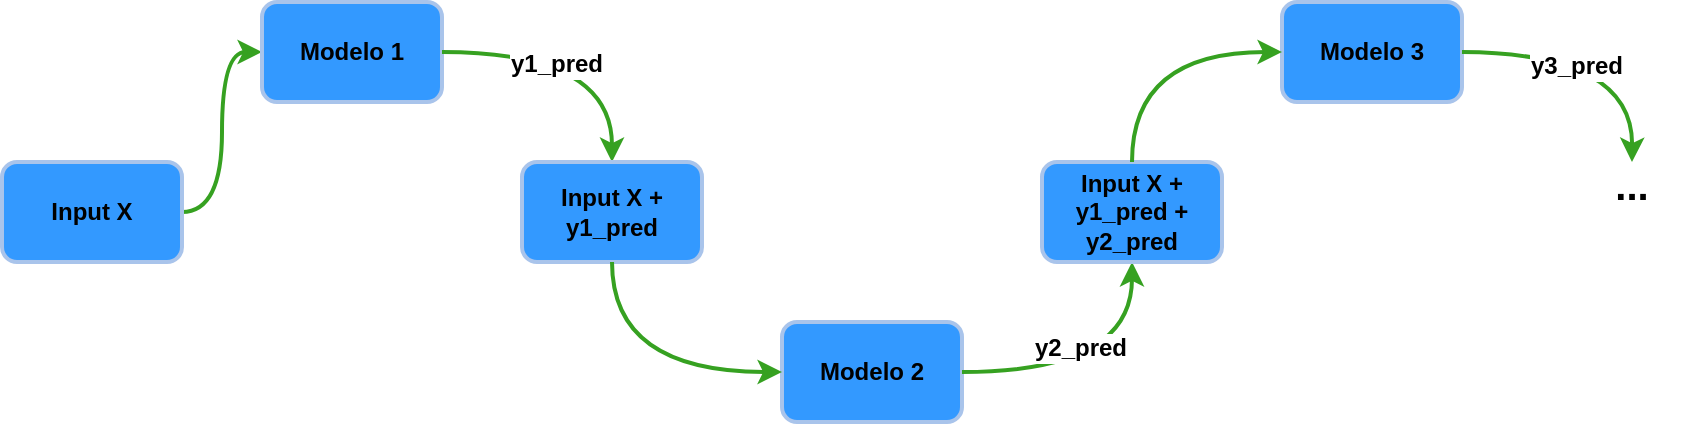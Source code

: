 <mxfile version="24.6.3" type="device">
  <diagram name="Página-1" id="lG_rNs6EYkqkiQ0QXLNg">
    <mxGraphModel dx="1420" dy="724" grid="1" gridSize="10" guides="1" tooltips="1" connect="1" arrows="1" fold="1" page="1" pageScale="1" pageWidth="1169" pageHeight="827" math="0" shadow="0">
      <root>
        <mxCell id="0" />
        <mxCell id="1" parent="0" />
        <mxCell id="-8QfyfblijkRoU6PidxF-3" style="edgeStyle=orthogonalEdgeStyle;rounded=0;orthogonalLoop=1;jettySize=auto;html=1;entryX=0;entryY=0.5;entryDx=0;entryDy=0;strokeWidth=2;strokeColor=#36a121;curved=1;" edge="1" parent="1" source="-8QfyfblijkRoU6PidxF-1" target="-8QfyfblijkRoU6PidxF-2">
          <mxGeometry relative="1" as="geometry" />
        </mxCell>
        <mxCell id="-8QfyfblijkRoU6PidxF-1" value="&lt;b&gt;&lt;font face=&quot;Helvetica&quot;&gt;Input X&lt;/font&gt;&lt;/b&gt;" style="rounded=1;whiteSpace=wrap;html=1;fillColor=#3399FF;strokeWidth=2;strokeColor=#A9C4EB;" vertex="1" parent="1">
          <mxGeometry x="190" y="250" width="90" height="50" as="geometry" />
        </mxCell>
        <mxCell id="-8QfyfblijkRoU6PidxF-2" value="&lt;b&gt;&lt;font face=&quot;Helvetica&quot;&gt;Modelo 1&lt;/font&gt;&lt;/b&gt;" style="rounded=1;whiteSpace=wrap;html=1;fillColor=#3399FF;strokeWidth=2;strokeColor=#A9C4EB;" vertex="1" parent="1">
          <mxGeometry x="320" y="170" width="90" height="50" as="geometry" />
        </mxCell>
        <mxCell id="-8QfyfblijkRoU6PidxF-5" style="edgeStyle=orthogonalEdgeStyle;rounded=0;orthogonalLoop=1;jettySize=auto;html=1;strokeWidth=2;strokeColor=#36a121;curved=1;exitX=1;exitY=0.5;exitDx=0;exitDy=0;entryX=0.5;entryY=0;entryDx=0;entryDy=0;" edge="1" parent="1" source="-8QfyfblijkRoU6PidxF-2" target="-8QfyfblijkRoU6PidxF-6">
          <mxGeometry relative="1" as="geometry">
            <mxPoint x="430" y="210" as="sourcePoint" />
            <mxPoint x="530" y="260" as="targetPoint" />
          </mxGeometry>
        </mxCell>
        <mxCell id="-8QfyfblijkRoU6PidxF-7" value="y1_pred" style="edgeLabel;html=1;align=center;verticalAlign=middle;resizable=0;points=[];fontStyle=1;fontSize=12;" vertex="1" connectable="0" parent="-8QfyfblijkRoU6PidxF-5">
          <mxGeometry x="-0.19" y="-6" relative="1" as="geometry">
            <mxPoint as="offset" />
          </mxGeometry>
        </mxCell>
        <mxCell id="-8QfyfblijkRoU6PidxF-6" value="&lt;b&gt;&lt;font style=&quot;font-size: 12px;&quot; face=&quot;Helvetica&quot;&gt;Input X + y1_pred&lt;/font&gt;&lt;/b&gt;" style="rounded=1;whiteSpace=wrap;html=1;fillColor=#3399FF;strokeWidth=2;strokeColor=#A9C4EB;" vertex="1" parent="1">
          <mxGeometry x="450" y="250" width="90" height="50" as="geometry" />
        </mxCell>
        <mxCell id="-8QfyfblijkRoU6PidxF-8" value="&lt;b&gt;&lt;font face=&quot;Helvetica&quot;&gt;Modelo 2&lt;/font&gt;&lt;/b&gt;" style="rounded=1;whiteSpace=wrap;html=1;fillColor=#3399FF;strokeWidth=2;strokeColor=#A9C4EB;" vertex="1" parent="1">
          <mxGeometry x="580" y="330" width="90" height="50" as="geometry" />
        </mxCell>
        <mxCell id="-8QfyfblijkRoU6PidxF-9" style="edgeStyle=orthogonalEdgeStyle;rounded=0;orthogonalLoop=1;jettySize=auto;html=1;entryX=0;entryY=0.5;entryDx=0;entryDy=0;strokeWidth=2;strokeColor=#36a121;curved=1;exitX=0.5;exitY=1;exitDx=0;exitDy=0;" edge="1" parent="1" source="-8QfyfblijkRoU6PidxF-6" target="-8QfyfblijkRoU6PidxF-8">
          <mxGeometry relative="1" as="geometry">
            <mxPoint x="475.5" y="379.5" as="sourcePoint" />
            <mxPoint x="575.5" y="339.5" as="targetPoint" />
          </mxGeometry>
        </mxCell>
        <mxCell id="-8QfyfblijkRoU6PidxF-10" style="edgeStyle=orthogonalEdgeStyle;rounded=0;orthogonalLoop=1;jettySize=auto;html=1;strokeWidth=2;strokeColor=#36a121;curved=1;exitX=1;exitY=0.5;exitDx=0;exitDy=0;entryX=0.5;entryY=1;entryDx=0;entryDy=0;" edge="1" parent="1" source="-8QfyfblijkRoU6PidxF-8" target="-8QfyfblijkRoU6PidxF-13">
          <mxGeometry relative="1" as="geometry">
            <mxPoint x="710" y="350" as="sourcePoint" />
            <mxPoint x="740" y="300" as="targetPoint" />
          </mxGeometry>
        </mxCell>
        <mxCell id="-8QfyfblijkRoU6PidxF-12" value="y2_pred" style="edgeLabel;html=1;align=center;verticalAlign=middle;resizable=0;points=[];fontStyle=1;fontSize=12;" vertex="1" connectable="0" parent="-8QfyfblijkRoU6PidxF-10">
          <mxGeometry x="-0.155" y="12" relative="1" as="geometry">
            <mxPoint as="offset" />
          </mxGeometry>
        </mxCell>
        <mxCell id="-8QfyfblijkRoU6PidxF-13" value="&lt;b&gt;&lt;font style=&quot;font-size: 12px;&quot; face=&quot;Helvetica&quot;&gt;Input X + y1_pred + y2_pred&lt;/font&gt;&lt;/b&gt;" style="rounded=1;whiteSpace=wrap;html=1;fillColor=#3399FF;strokeWidth=2;strokeColor=#A9C4EB;" vertex="1" parent="1">
          <mxGeometry x="710" y="250" width="90" height="50" as="geometry" />
        </mxCell>
        <mxCell id="-8QfyfblijkRoU6PidxF-14" value="&lt;b&gt;&lt;font face=&quot;Helvetica&quot;&gt;Modelo 3&lt;/font&gt;&lt;/b&gt;" style="rounded=1;whiteSpace=wrap;html=1;fillColor=#3399FF;strokeWidth=2;strokeColor=#A9C4EB;" vertex="1" parent="1">
          <mxGeometry x="830" y="170" width="90" height="50" as="geometry" />
        </mxCell>
        <mxCell id="-8QfyfblijkRoU6PidxF-15" style="edgeStyle=orthogonalEdgeStyle;rounded=0;orthogonalLoop=1;jettySize=auto;html=1;entryX=0;entryY=0.5;entryDx=0;entryDy=0;strokeWidth=2;strokeColor=#36a121;curved=1;exitX=0.5;exitY=0;exitDx=0;exitDy=0;" edge="1" parent="1" source="-8QfyfblijkRoU6PidxF-13" target="-8QfyfblijkRoU6PidxF-14">
          <mxGeometry relative="1" as="geometry">
            <mxPoint x="830" y="330" as="sourcePoint" />
            <mxPoint x="895" y="385" as="targetPoint" />
          </mxGeometry>
        </mxCell>
        <mxCell id="-8QfyfblijkRoU6PidxF-16" style="edgeStyle=orthogonalEdgeStyle;rounded=0;orthogonalLoop=1;jettySize=auto;html=1;strokeWidth=2;strokeColor=#36a121;curved=1;exitX=1;exitY=0.5;exitDx=0;exitDy=0;entryX=0.5;entryY=0;entryDx=0;entryDy=0;" edge="1" parent="1">
          <mxGeometry relative="1" as="geometry">
            <mxPoint x="920" y="195" as="sourcePoint" />
            <mxPoint x="1005" y="250" as="targetPoint" />
          </mxGeometry>
        </mxCell>
        <mxCell id="-8QfyfblijkRoU6PidxF-17" value="y3_pred" style="edgeLabel;html=1;align=center;verticalAlign=middle;resizable=0;points=[];fontStyle=1;fontSize=12;" vertex="1" connectable="0" parent="-8QfyfblijkRoU6PidxF-16">
          <mxGeometry x="-0.19" y="-6" relative="1" as="geometry">
            <mxPoint as="offset" />
          </mxGeometry>
        </mxCell>
        <mxCell id="-8QfyfblijkRoU6PidxF-18" value="&lt;b&gt;&lt;font style=&quot;font-size: 20px;&quot;&gt;...&lt;/font&gt;&lt;/b&gt;" style="text;html=1;align=center;verticalAlign=middle;whiteSpace=wrap;rounded=0;" vertex="1" parent="1">
          <mxGeometry x="970" y="256" width="70" height="10" as="geometry" />
        </mxCell>
      </root>
    </mxGraphModel>
  </diagram>
</mxfile>
